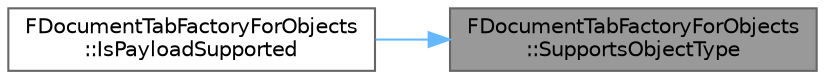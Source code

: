 digraph "FDocumentTabFactoryForObjects::SupportsObjectType"
{
 // INTERACTIVE_SVG=YES
 // LATEX_PDF_SIZE
  bgcolor="transparent";
  edge [fontname=Helvetica,fontsize=10,labelfontname=Helvetica,labelfontsize=10];
  node [fontname=Helvetica,fontsize=10,shape=box,height=0.2,width=0.4];
  rankdir="RL";
  Node1 [id="Node000001",label="FDocumentTabFactoryForObjects\l::SupportsObjectType",height=0.2,width=0.4,color="gray40", fillcolor="grey60", style="filled", fontcolor="black",tooltip=" "];
  Node1 -> Node2 [id="edge1_Node000001_Node000002",dir="back",color="steelblue1",style="solid",tooltip=" "];
  Node2 [id="Node000002",label="FDocumentTabFactoryForObjects\l::IsPayloadSupported",height=0.2,width=0.4,color="grey40", fillcolor="white", style="filled",URL="$d2/dd0/structFDocumentTabFactoryForObjects.html#acfcc370a5426662e87a35ffe39420452",tooltip=" "];
}
